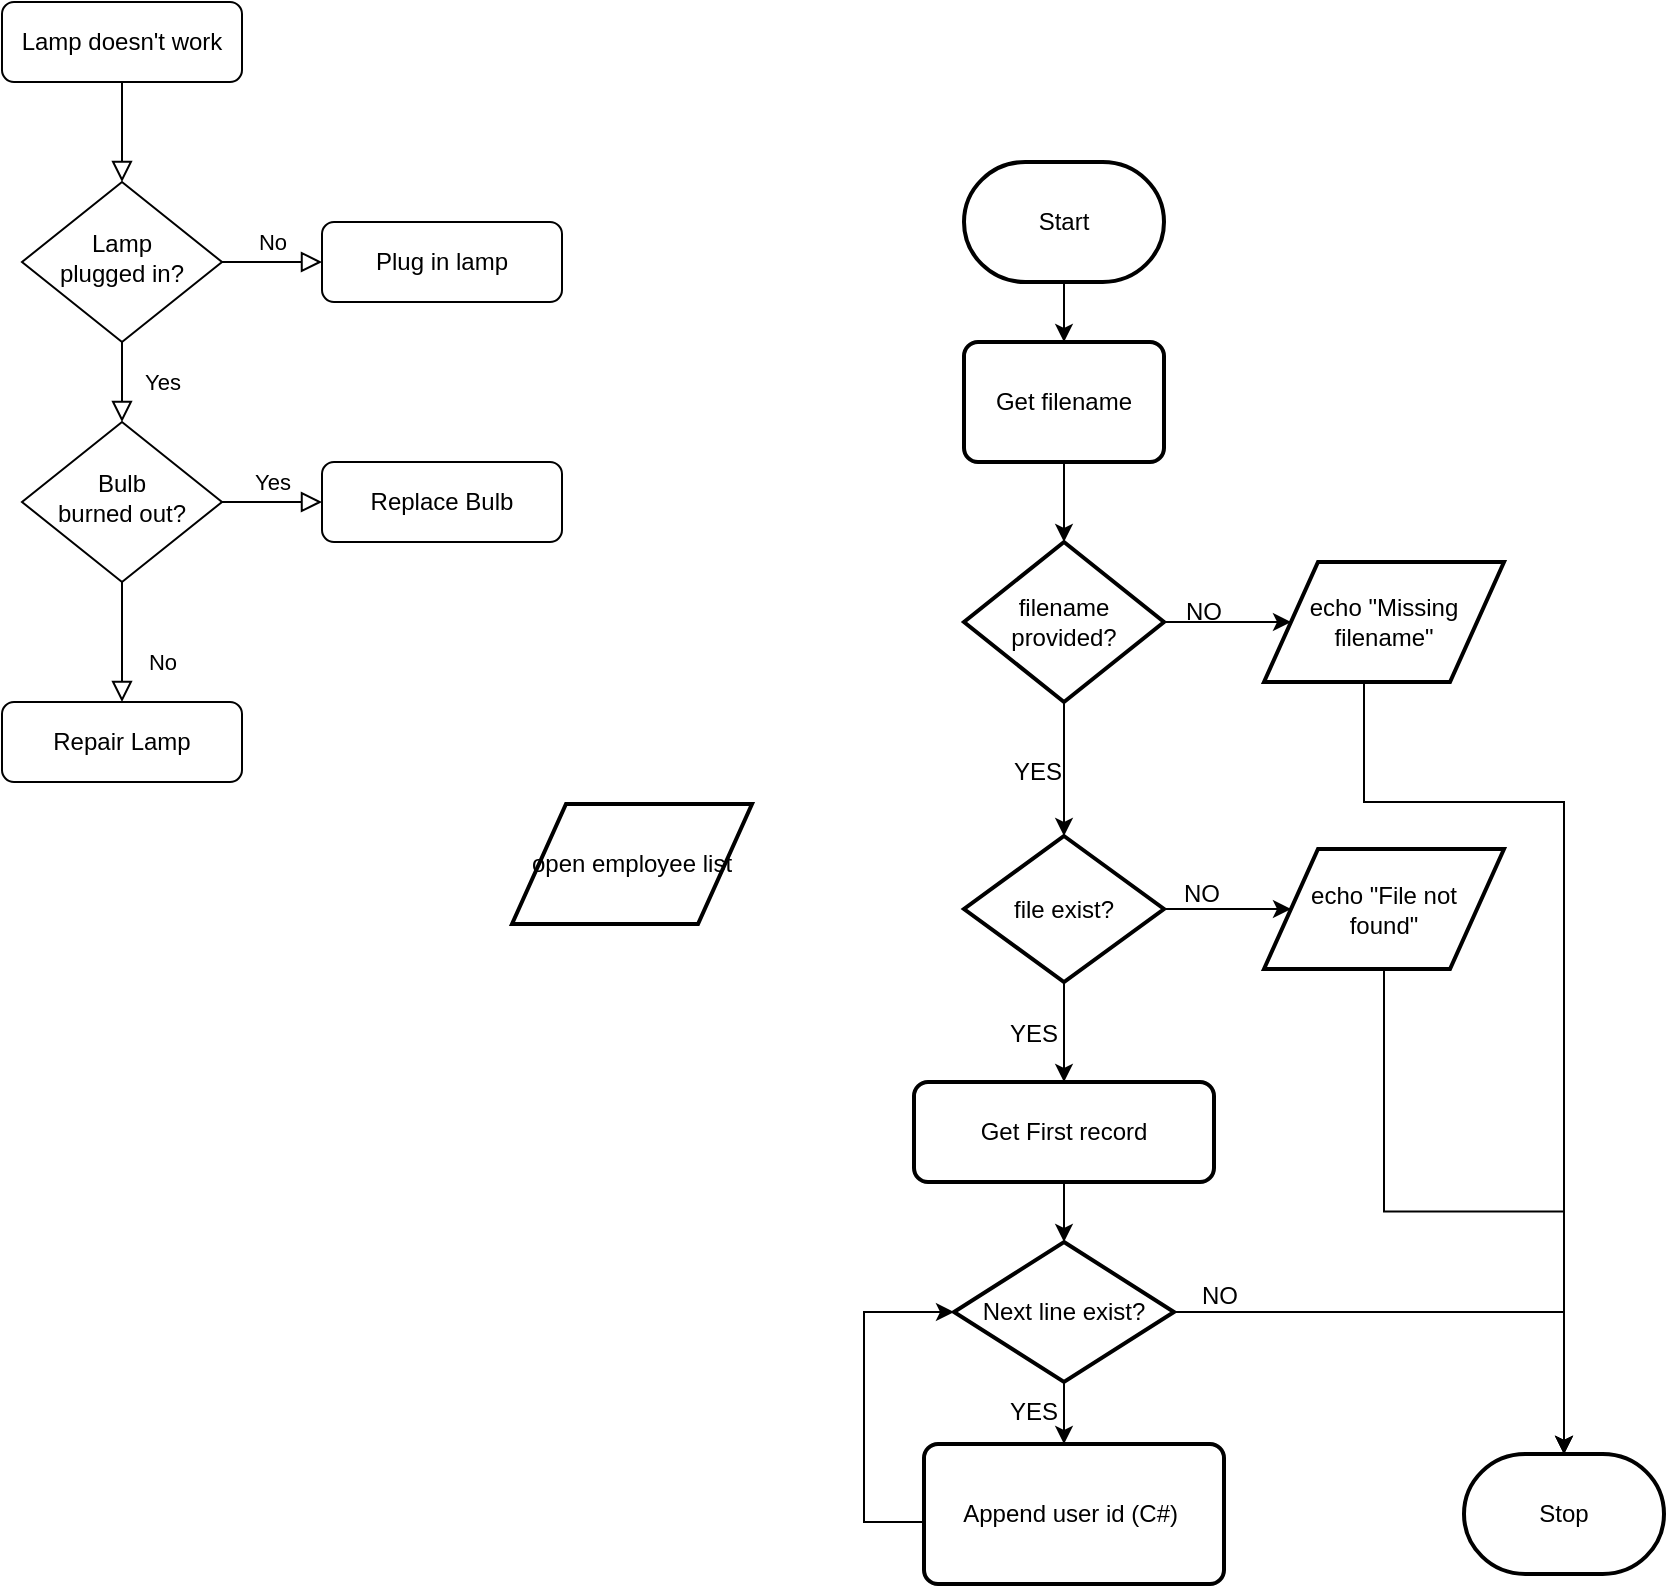<mxfile version="16.6.5" type="github">
  <diagram id="C5RBs43oDa-KdzZeNtuy" name="Page-1">
    <mxGraphModel dx="782" dy="428" grid="1" gridSize="10" guides="1" tooltips="1" connect="1" arrows="1" fold="1" page="1" pageScale="1" pageWidth="827" pageHeight="1169" math="0" shadow="0">
      <root>
        <mxCell id="WIyWlLk6GJQsqaUBKTNV-0" />
        <mxCell id="WIyWlLk6GJQsqaUBKTNV-1" parent="WIyWlLk6GJQsqaUBKTNV-0" />
        <mxCell id="WIyWlLk6GJQsqaUBKTNV-2" value="" style="rounded=0;html=1;jettySize=auto;orthogonalLoop=1;fontSize=11;endArrow=block;endFill=0;endSize=8;strokeWidth=1;shadow=0;labelBackgroundColor=none;edgeStyle=orthogonalEdgeStyle;" parent="WIyWlLk6GJQsqaUBKTNV-1" source="WIyWlLk6GJQsqaUBKTNV-3" target="WIyWlLk6GJQsqaUBKTNV-6" edge="1">
          <mxGeometry relative="1" as="geometry" />
        </mxCell>
        <mxCell id="WIyWlLk6GJQsqaUBKTNV-3" value="Lamp doesn&#39;t work" style="rounded=1;whiteSpace=wrap;html=1;fontSize=12;glass=0;strokeWidth=1;shadow=0;" parent="WIyWlLk6GJQsqaUBKTNV-1" vertex="1">
          <mxGeometry x="39" y="80" width="120" height="40" as="geometry" />
        </mxCell>
        <mxCell id="WIyWlLk6GJQsqaUBKTNV-4" value="Yes" style="rounded=0;html=1;jettySize=auto;orthogonalLoop=1;fontSize=11;endArrow=block;endFill=0;endSize=8;strokeWidth=1;shadow=0;labelBackgroundColor=none;edgeStyle=orthogonalEdgeStyle;" parent="WIyWlLk6GJQsqaUBKTNV-1" source="WIyWlLk6GJQsqaUBKTNV-6" target="WIyWlLk6GJQsqaUBKTNV-10" edge="1">
          <mxGeometry y="20" relative="1" as="geometry">
            <mxPoint as="offset" />
          </mxGeometry>
        </mxCell>
        <mxCell id="WIyWlLk6GJQsqaUBKTNV-5" value="No" style="edgeStyle=orthogonalEdgeStyle;rounded=0;html=1;jettySize=auto;orthogonalLoop=1;fontSize=11;endArrow=block;endFill=0;endSize=8;strokeWidth=1;shadow=0;labelBackgroundColor=none;" parent="WIyWlLk6GJQsqaUBKTNV-1" source="WIyWlLk6GJQsqaUBKTNV-6" target="WIyWlLk6GJQsqaUBKTNV-7" edge="1">
          <mxGeometry y="10" relative="1" as="geometry">
            <mxPoint as="offset" />
          </mxGeometry>
        </mxCell>
        <mxCell id="WIyWlLk6GJQsqaUBKTNV-6" value="Lamp&lt;br&gt;plugged in?" style="rhombus;whiteSpace=wrap;html=1;shadow=0;fontFamily=Helvetica;fontSize=12;align=center;strokeWidth=1;spacing=6;spacingTop=-4;" parent="WIyWlLk6GJQsqaUBKTNV-1" vertex="1">
          <mxGeometry x="49" y="170" width="100" height="80" as="geometry" />
        </mxCell>
        <mxCell id="WIyWlLk6GJQsqaUBKTNV-7" value="Plug in lamp" style="rounded=1;whiteSpace=wrap;html=1;fontSize=12;glass=0;strokeWidth=1;shadow=0;" parent="WIyWlLk6GJQsqaUBKTNV-1" vertex="1">
          <mxGeometry x="199" y="190" width="120" height="40" as="geometry" />
        </mxCell>
        <mxCell id="WIyWlLk6GJQsqaUBKTNV-8" value="No" style="rounded=0;html=1;jettySize=auto;orthogonalLoop=1;fontSize=11;endArrow=block;endFill=0;endSize=8;strokeWidth=1;shadow=0;labelBackgroundColor=none;edgeStyle=orthogonalEdgeStyle;" parent="WIyWlLk6GJQsqaUBKTNV-1" source="WIyWlLk6GJQsqaUBKTNV-10" target="WIyWlLk6GJQsqaUBKTNV-11" edge="1">
          <mxGeometry x="0.333" y="20" relative="1" as="geometry">
            <mxPoint as="offset" />
          </mxGeometry>
        </mxCell>
        <mxCell id="WIyWlLk6GJQsqaUBKTNV-9" value="Yes" style="edgeStyle=orthogonalEdgeStyle;rounded=0;html=1;jettySize=auto;orthogonalLoop=1;fontSize=11;endArrow=block;endFill=0;endSize=8;strokeWidth=1;shadow=0;labelBackgroundColor=none;" parent="WIyWlLk6GJQsqaUBKTNV-1" source="WIyWlLk6GJQsqaUBKTNV-10" target="WIyWlLk6GJQsqaUBKTNV-12" edge="1">
          <mxGeometry y="10" relative="1" as="geometry">
            <mxPoint as="offset" />
          </mxGeometry>
        </mxCell>
        <mxCell id="WIyWlLk6GJQsqaUBKTNV-10" value="Bulb&lt;br&gt;burned out?" style="rhombus;whiteSpace=wrap;html=1;shadow=0;fontFamily=Helvetica;fontSize=12;align=center;strokeWidth=1;spacing=6;spacingTop=-4;" parent="WIyWlLk6GJQsqaUBKTNV-1" vertex="1">
          <mxGeometry x="49" y="290" width="100" height="80" as="geometry" />
        </mxCell>
        <mxCell id="WIyWlLk6GJQsqaUBKTNV-11" value="Repair Lamp" style="rounded=1;whiteSpace=wrap;html=1;fontSize=12;glass=0;strokeWidth=1;shadow=0;" parent="WIyWlLk6GJQsqaUBKTNV-1" vertex="1">
          <mxGeometry x="39" y="430" width="120" height="40" as="geometry" />
        </mxCell>
        <mxCell id="WIyWlLk6GJQsqaUBKTNV-12" value="Replace Bulb" style="rounded=1;whiteSpace=wrap;html=1;fontSize=12;glass=0;strokeWidth=1;shadow=0;" parent="WIyWlLk6GJQsqaUBKTNV-1" vertex="1">
          <mxGeometry x="199" y="310" width="120" height="40" as="geometry" />
        </mxCell>
        <mxCell id="YfS19vz6qb3o7PQeTEGD-1" value="Start" style="strokeWidth=2;html=1;shape=mxgraph.flowchart.terminator;whiteSpace=wrap;" parent="WIyWlLk6GJQsqaUBKTNV-1" vertex="1">
          <mxGeometry x="520" y="160" width="100" height="60" as="geometry" />
        </mxCell>
        <mxCell id="YfS19vz6qb3o7PQeTEGD-8" value="" style="edgeStyle=orthogonalEdgeStyle;rounded=0;orthogonalLoop=1;jettySize=auto;html=1;exitX=0.5;exitY=1;exitDx=0;exitDy=0;exitPerimeter=0;" parent="WIyWlLk6GJQsqaUBKTNV-1" source="YfS19vz6qb3o7PQeTEGD-1" target="YfS19vz6qb3o7PQeTEGD-3" edge="1">
          <mxGeometry relative="1" as="geometry">
            <mxPoint x="570" y="230" as="sourcePoint" />
          </mxGeometry>
        </mxCell>
        <mxCell id="YfS19vz6qb3o7PQeTEGD-3" value="Get filename" style="rounded=1;whiteSpace=wrap;html=1;absoluteArcSize=1;arcSize=14;strokeWidth=2;" parent="WIyWlLk6GJQsqaUBKTNV-1" vertex="1">
          <mxGeometry x="520" y="250" width="100" height="60" as="geometry" />
        </mxCell>
        <mxCell id="YfS19vz6qb3o7PQeTEGD-6" value="" style="edgeStyle=orthogonalEdgeStyle;rounded=0;orthogonalLoop=1;jettySize=auto;html=1;" parent="WIyWlLk6GJQsqaUBKTNV-1" source="YfS19vz6qb3o7PQeTEGD-4" target="YfS19vz6qb3o7PQeTEGD-5" edge="1">
          <mxGeometry relative="1" as="geometry" />
        </mxCell>
        <mxCell id="YfS19vz6qb3o7PQeTEGD-14" value="" style="edgeStyle=orthogonalEdgeStyle;rounded=0;orthogonalLoop=1;jettySize=auto;html=1;" parent="WIyWlLk6GJQsqaUBKTNV-1" source="YfS19vz6qb3o7PQeTEGD-4" target="YfS19vz6qb3o7PQeTEGD-10" edge="1">
          <mxGeometry relative="1" as="geometry" />
        </mxCell>
        <mxCell id="YfS19vz6qb3o7PQeTEGD-4" value="filename provided?" style="strokeWidth=2;html=1;shape=mxgraph.flowchart.decision;whiteSpace=wrap;rounded=0;" parent="WIyWlLk6GJQsqaUBKTNV-1" vertex="1">
          <mxGeometry x="520" y="350" width="100" height="80" as="geometry" />
        </mxCell>
        <mxCell id="YfS19vz6qb3o7PQeTEGD-16" value="" style="edgeStyle=orthogonalEdgeStyle;rounded=0;orthogonalLoop=1;jettySize=auto;html=1;" parent="WIyWlLk6GJQsqaUBKTNV-1" source="YfS19vz6qb3o7PQeTEGD-5" target="YfS19vz6qb3o7PQeTEGD-15" edge="1">
          <mxGeometry relative="1" as="geometry" />
        </mxCell>
        <mxCell id="YfS19vz6qb3o7PQeTEGD-20" value="" style="edgeStyle=orthogonalEdgeStyle;rounded=0;orthogonalLoop=1;jettySize=auto;html=1;entryX=0.5;entryY=0;entryDx=0;entryDy=0;" parent="WIyWlLk6GJQsqaUBKTNV-1" source="YfS19vz6qb3o7PQeTEGD-5" target="YfS19vz6qb3o7PQeTEGD-29" edge="1">
          <mxGeometry relative="1" as="geometry">
            <mxPoint x="570" y="640" as="targetPoint" />
          </mxGeometry>
        </mxCell>
        <mxCell id="YfS19vz6qb3o7PQeTEGD-5" value="file exist?" style="strokeWidth=2;html=1;shape=mxgraph.flowchart.decision;whiteSpace=wrap;rounded=0;" parent="WIyWlLk6GJQsqaUBKTNV-1" vertex="1">
          <mxGeometry x="520" y="497" width="100" height="73" as="geometry" />
        </mxCell>
        <mxCell id="YfS19vz6qb3o7PQeTEGD-7" value="YES" style="text;html=1;strokeColor=none;fillColor=none;align=center;verticalAlign=middle;whiteSpace=wrap;rounded=0;" parent="WIyWlLk6GJQsqaUBKTNV-1" vertex="1">
          <mxGeometry x="527" y="450" width="60" height="30" as="geometry" />
        </mxCell>
        <mxCell id="YfS19vz6qb3o7PQeTEGD-9" value="" style="edgeStyle=orthogonalEdgeStyle;rounded=0;orthogonalLoop=1;jettySize=auto;html=1;exitX=0.5;exitY=1;exitDx=0;exitDy=0;entryX=0.5;entryY=0;entryDx=0;entryDy=0;entryPerimeter=0;" parent="WIyWlLk6GJQsqaUBKTNV-1" source="YfS19vz6qb3o7PQeTEGD-3" target="YfS19vz6qb3o7PQeTEGD-4" edge="1">
          <mxGeometry relative="1" as="geometry">
            <mxPoint x="580" y="324" as="sourcePoint" />
            <mxPoint x="580" y="354" as="targetPoint" />
          </mxGeometry>
        </mxCell>
        <mxCell id="YfS19vz6qb3o7PQeTEGD-27" style="edgeStyle=orthogonalEdgeStyle;rounded=0;orthogonalLoop=1;jettySize=auto;html=1;entryX=0.5;entryY=0;entryDx=0;entryDy=0;entryPerimeter=0;" parent="WIyWlLk6GJQsqaUBKTNV-1" source="YfS19vz6qb3o7PQeTEGD-10" target="YfS19vz6qb3o7PQeTEGD-24" edge="1">
          <mxGeometry relative="1" as="geometry">
            <Array as="points">
              <mxPoint x="720" y="480" />
              <mxPoint x="820" y="480" />
            </Array>
          </mxGeometry>
        </mxCell>
        <mxCell id="YfS19vz6qb3o7PQeTEGD-10" value="echo &quot;Missing ﬁlename&quot;" style="shape=parallelogram;html=1;strokeWidth=2;perimeter=parallelogramPerimeter;whiteSpace=wrap;rounded=0;arcSize=12;size=0.225;" parent="WIyWlLk6GJQsqaUBKTNV-1" vertex="1">
          <mxGeometry x="670" y="360" width="120" height="60" as="geometry" />
        </mxCell>
        <mxCell id="YfS19vz6qb3o7PQeTEGD-12" value="NO" style="text;html=1;strokeColor=none;fillColor=none;align=center;verticalAlign=middle;whiteSpace=wrap;rounded=0;" parent="WIyWlLk6GJQsqaUBKTNV-1" vertex="1">
          <mxGeometry x="610" y="370" width="60" height="30" as="geometry" />
        </mxCell>
        <mxCell id="YfS19vz6qb3o7PQeTEGD-26" style="edgeStyle=orthogonalEdgeStyle;rounded=0;orthogonalLoop=1;jettySize=auto;html=1;entryX=0.5;entryY=0;entryDx=0;entryDy=0;entryPerimeter=0;" parent="WIyWlLk6GJQsqaUBKTNV-1" source="YfS19vz6qb3o7PQeTEGD-15" target="YfS19vz6qb3o7PQeTEGD-24" edge="1">
          <mxGeometry relative="1" as="geometry" />
        </mxCell>
        <mxCell id="YfS19vz6qb3o7PQeTEGD-15" value="echo &quot;File not &lt;br&gt;found&quot;" style="shape=parallelogram;html=1;strokeWidth=2;perimeter=parallelogramPerimeter;whiteSpace=wrap;rounded=0;arcSize=12;size=0.225;" parent="WIyWlLk6GJQsqaUBKTNV-1" vertex="1">
          <mxGeometry x="670" y="503.5" width="120" height="60" as="geometry" />
        </mxCell>
        <mxCell id="YfS19vz6qb3o7PQeTEGD-17" value="NO" style="text;html=1;strokeColor=none;fillColor=none;align=center;verticalAlign=middle;whiteSpace=wrap;rounded=0;" parent="WIyWlLk6GJQsqaUBKTNV-1" vertex="1">
          <mxGeometry x="609" y="511" width="60" height="30" as="geometry" />
        </mxCell>
        <mxCell id="1NAVGGqyA9szCxPcIyxp-1" value="" style="edgeStyle=elbowEdgeStyle;rounded=0;orthogonalLoop=1;jettySize=auto;html=1;entryX=0;entryY=0.5;entryDx=0;entryDy=0;entryPerimeter=0;" edge="1" parent="WIyWlLk6GJQsqaUBKTNV-1" source="YfS19vz6qb3o7PQeTEGD-19" target="YfS19vz6qb3o7PQeTEGD-30">
          <mxGeometry relative="1" as="geometry">
            <mxPoint x="440" y="750" as="targetPoint" />
            <Array as="points">
              <mxPoint x="470" y="840" />
              <mxPoint x="470" y="770" />
            </Array>
          </mxGeometry>
        </mxCell>
        <mxCell id="YfS19vz6qb3o7PQeTEGD-19" value="Append user id (C#)&amp;nbsp;" style="rounded=1;whiteSpace=wrap;html=1;absoluteArcSize=1;arcSize=14;strokeWidth=2;" parent="WIyWlLk6GJQsqaUBKTNV-1" vertex="1">
          <mxGeometry x="500" y="801" width="150" height="70" as="geometry" />
        </mxCell>
        <mxCell id="YfS19vz6qb3o7PQeTEGD-21" value="YES" style="text;html=1;strokeColor=none;fillColor=none;align=center;verticalAlign=middle;whiteSpace=wrap;rounded=0;" parent="WIyWlLk6GJQsqaUBKTNV-1" vertex="1">
          <mxGeometry x="525" y="580.5" width="60" height="30" as="geometry" />
        </mxCell>
        <mxCell id="YfS19vz6qb3o7PQeTEGD-24" value="Stop" style="strokeWidth=2;html=1;shape=mxgraph.flowchart.terminator;whiteSpace=wrap;" parent="WIyWlLk6GJQsqaUBKTNV-1" vertex="1">
          <mxGeometry x="770" y="806" width="100" height="60" as="geometry" />
        </mxCell>
        <mxCell id="YfS19vz6qb3o7PQeTEGD-28" value="open employee list" style="shape=parallelogram;html=1;strokeWidth=2;perimeter=parallelogramPerimeter;whiteSpace=wrap;rounded=0;arcSize=12;size=0.225;" parent="WIyWlLk6GJQsqaUBKTNV-1" vertex="1">
          <mxGeometry x="294" y="481" width="120" height="60" as="geometry" />
        </mxCell>
        <mxCell id="YfS19vz6qb3o7PQeTEGD-31" value="" style="edgeStyle=orthogonalEdgeStyle;rounded=0;orthogonalLoop=1;jettySize=auto;html=1;" parent="WIyWlLk6GJQsqaUBKTNV-1" source="YfS19vz6qb3o7PQeTEGD-29" target="YfS19vz6qb3o7PQeTEGD-30" edge="1">
          <mxGeometry relative="1" as="geometry" />
        </mxCell>
        <mxCell id="YfS19vz6qb3o7PQeTEGD-29" value="Get First record" style="rounded=1;whiteSpace=wrap;html=1;absoluteArcSize=1;arcSize=14;strokeWidth=2;" parent="WIyWlLk6GJQsqaUBKTNV-1" vertex="1">
          <mxGeometry x="495" y="620" width="150" height="50" as="geometry" />
        </mxCell>
        <mxCell id="YfS19vz6qb3o7PQeTEGD-32" value="" style="edgeStyle=orthogonalEdgeStyle;rounded=0;orthogonalLoop=1;jettySize=auto;html=1;" parent="WIyWlLk6GJQsqaUBKTNV-1" source="YfS19vz6qb3o7PQeTEGD-30" target="YfS19vz6qb3o7PQeTEGD-19" edge="1">
          <mxGeometry relative="1" as="geometry">
            <Array as="points">
              <mxPoint x="570" y="800" />
              <mxPoint x="570" y="800" />
            </Array>
          </mxGeometry>
        </mxCell>
        <mxCell id="YfS19vz6qb3o7PQeTEGD-34" style="edgeStyle=orthogonalEdgeStyle;rounded=0;orthogonalLoop=1;jettySize=auto;html=1;entryX=0.5;entryY=0;entryDx=0;entryDy=0;entryPerimeter=0;" parent="WIyWlLk6GJQsqaUBKTNV-1" source="YfS19vz6qb3o7PQeTEGD-30" target="YfS19vz6qb3o7PQeTEGD-24" edge="1">
          <mxGeometry relative="1" as="geometry" />
        </mxCell>
        <mxCell id="YfS19vz6qb3o7PQeTEGD-30" value="Next line exist?" style="strokeWidth=2;html=1;shape=mxgraph.flowchart.decision;whiteSpace=wrap;rounded=0;" parent="WIyWlLk6GJQsqaUBKTNV-1" vertex="1">
          <mxGeometry x="515" y="700" width="110" height="70" as="geometry" />
        </mxCell>
        <mxCell id="YfS19vz6qb3o7PQeTEGD-33" value="YES" style="text;html=1;strokeColor=none;fillColor=none;align=center;verticalAlign=middle;whiteSpace=wrap;rounded=0;" parent="WIyWlLk6GJQsqaUBKTNV-1" vertex="1">
          <mxGeometry x="525" y="770" width="60" height="30" as="geometry" />
        </mxCell>
        <mxCell id="YfS19vz6qb3o7PQeTEGD-35" value="NO" style="text;html=1;strokeColor=none;fillColor=none;align=center;verticalAlign=middle;whiteSpace=wrap;rounded=0;" parent="WIyWlLk6GJQsqaUBKTNV-1" vertex="1">
          <mxGeometry x="618" y="712" width="60" height="30" as="geometry" />
        </mxCell>
      </root>
    </mxGraphModel>
  </diagram>
</mxfile>
